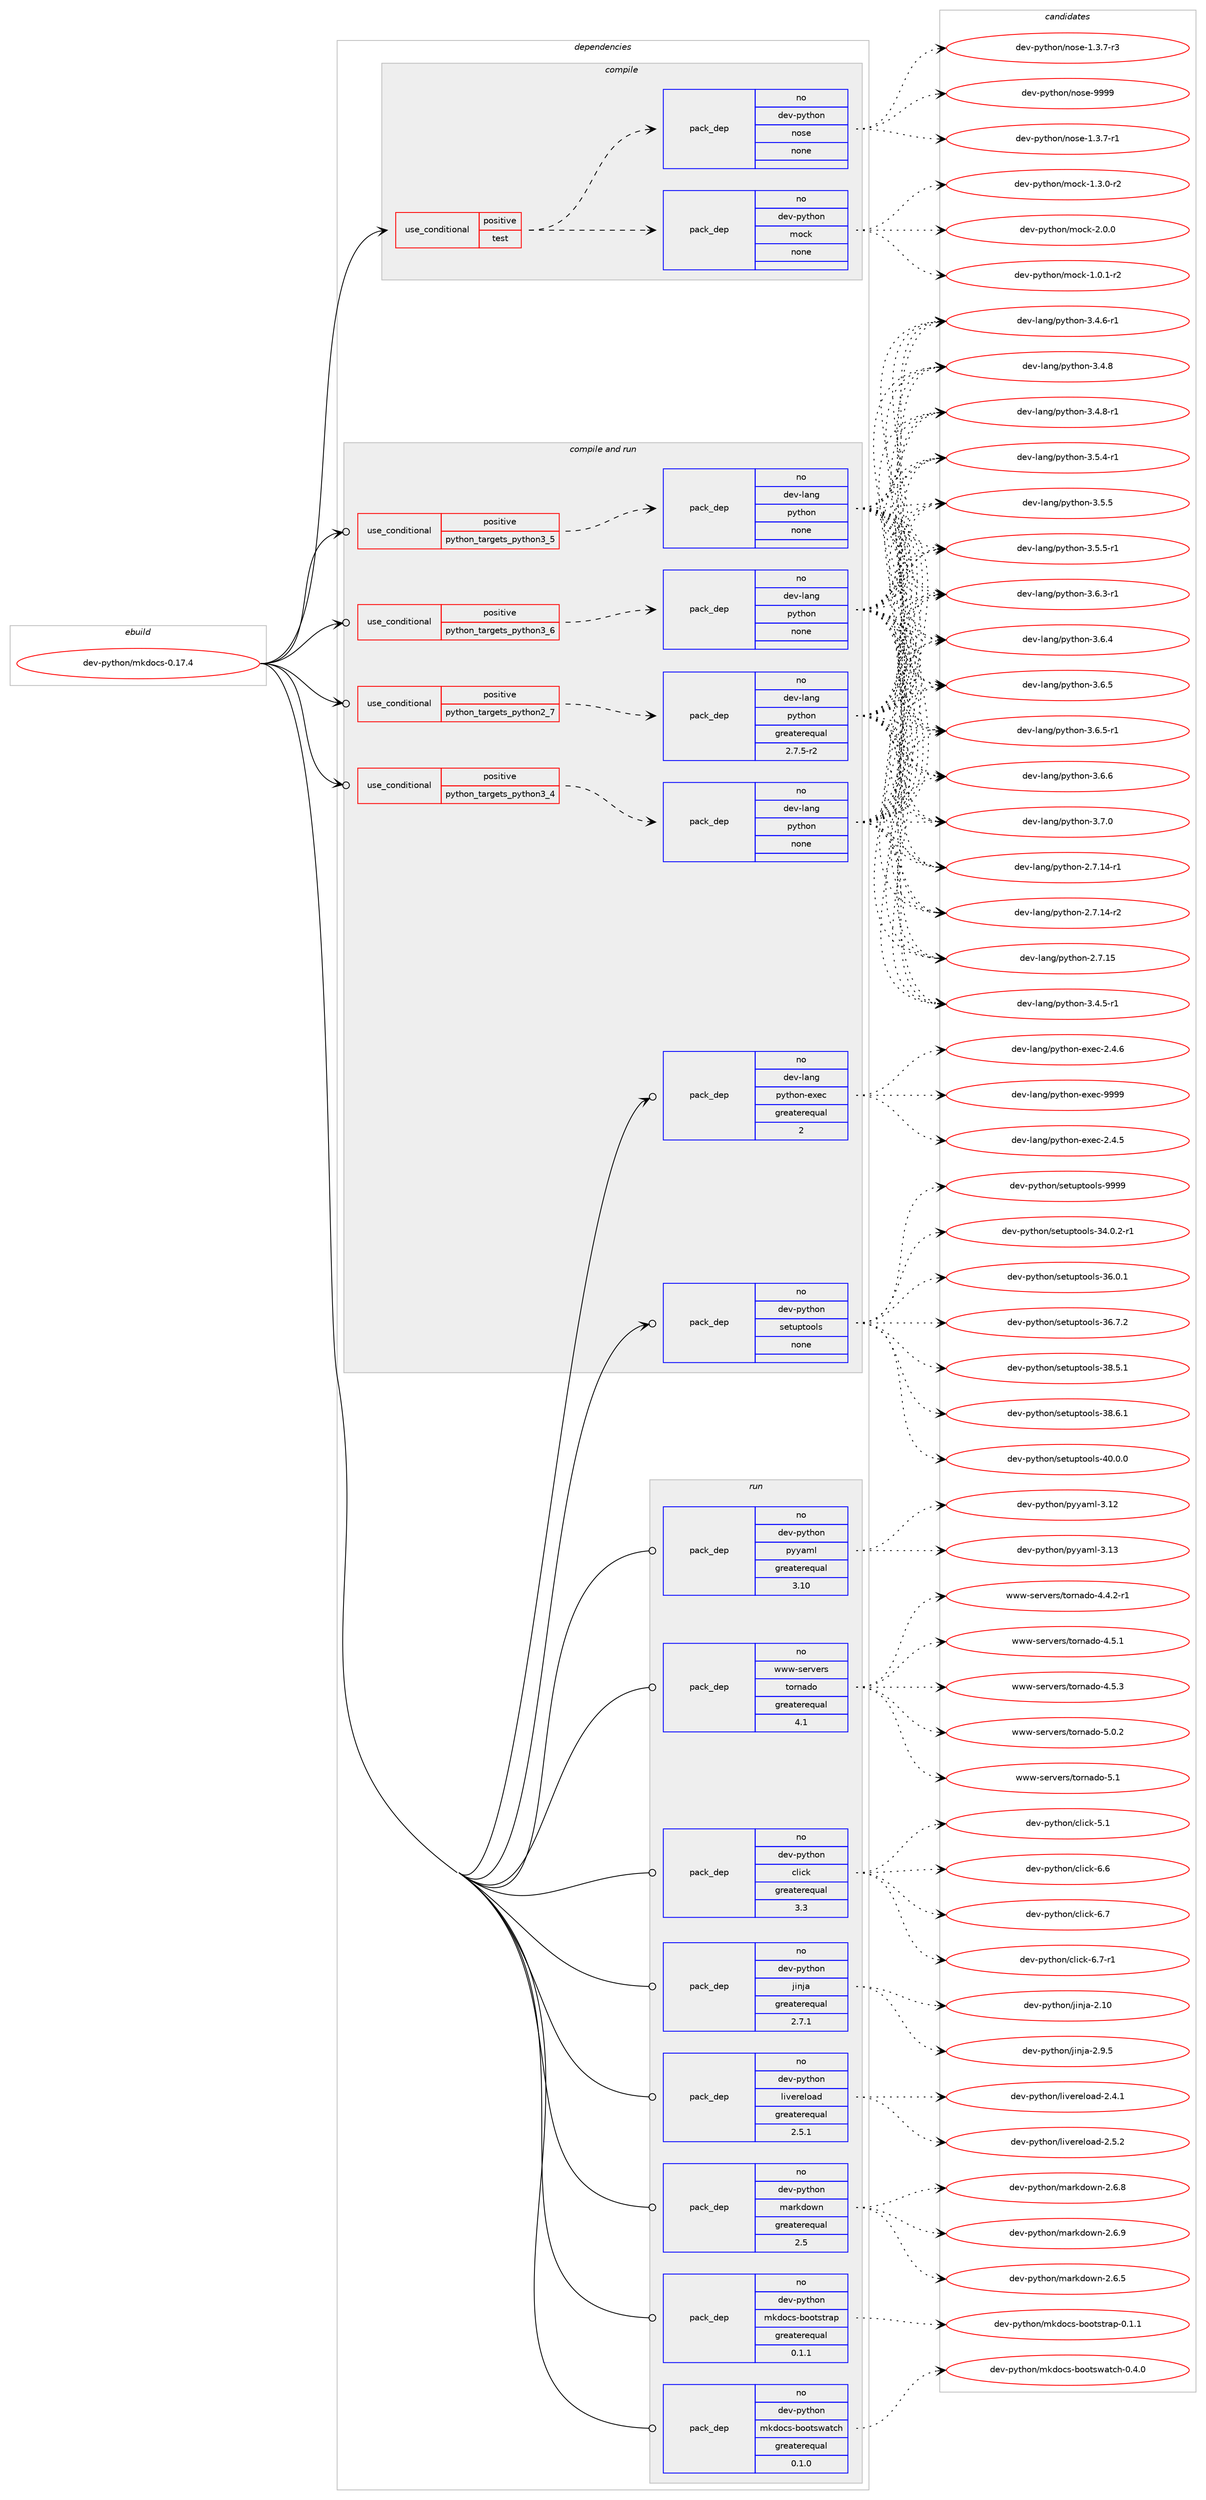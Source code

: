 digraph prolog {

# *************
# Graph options
# *************

newrank=true;
concentrate=true;
compound=true;
graph [rankdir=LR,fontname=Helvetica,fontsize=10,ranksep=1.5];#, ranksep=2.5, nodesep=0.2];
edge  [arrowhead=vee];
node  [fontname=Helvetica,fontsize=10];

# **********
# The ebuild
# **********

subgraph cluster_leftcol {
color=gray;
rank=same;
label=<<i>ebuild</i>>;
id [label="dev-python/mkdocs-0.17.4", color=red, width=4, href="../dev-python/mkdocs-0.17.4.svg"];
}

# ****************
# The dependencies
# ****************

subgraph cluster_midcol {
color=gray;
label=<<i>dependencies</i>>;
subgraph cluster_compile {
fillcolor="#eeeeee";
style=filled;
label=<<i>compile</i>>;
subgraph cond1701 {
dependency5890 [label=<<TABLE BORDER="0" CELLBORDER="1" CELLSPACING="0" CELLPADDING="4"><TR><TD ROWSPAN="3" CELLPADDING="10">use_conditional</TD></TR><TR><TD>positive</TD></TR><TR><TD>test</TD></TR></TABLE>>, shape=none, color=red];
subgraph pack4059 {
dependency5891 [label=<<TABLE BORDER="0" CELLBORDER="1" CELLSPACING="0" CELLPADDING="4" WIDTH="220"><TR><TD ROWSPAN="6" CELLPADDING="30">pack_dep</TD></TR><TR><TD WIDTH="110">no</TD></TR><TR><TD>dev-python</TD></TR><TR><TD>mock</TD></TR><TR><TD>none</TD></TR><TR><TD></TD></TR></TABLE>>, shape=none, color=blue];
}
dependency5890:e -> dependency5891:w [weight=20,style="dashed",arrowhead="vee"];
subgraph pack4060 {
dependency5892 [label=<<TABLE BORDER="0" CELLBORDER="1" CELLSPACING="0" CELLPADDING="4" WIDTH="220"><TR><TD ROWSPAN="6" CELLPADDING="30">pack_dep</TD></TR><TR><TD WIDTH="110">no</TD></TR><TR><TD>dev-python</TD></TR><TR><TD>nose</TD></TR><TR><TD>none</TD></TR><TR><TD></TD></TR></TABLE>>, shape=none, color=blue];
}
dependency5890:e -> dependency5892:w [weight=20,style="dashed",arrowhead="vee"];
}
id:e -> dependency5890:w [weight=20,style="solid",arrowhead="vee"];
}
subgraph cluster_compileandrun {
fillcolor="#eeeeee";
style=filled;
label=<<i>compile and run</i>>;
subgraph cond1702 {
dependency5893 [label=<<TABLE BORDER="0" CELLBORDER="1" CELLSPACING="0" CELLPADDING="4"><TR><TD ROWSPAN="3" CELLPADDING="10">use_conditional</TD></TR><TR><TD>positive</TD></TR><TR><TD>python_targets_python2_7</TD></TR></TABLE>>, shape=none, color=red];
subgraph pack4061 {
dependency5894 [label=<<TABLE BORDER="0" CELLBORDER="1" CELLSPACING="0" CELLPADDING="4" WIDTH="220"><TR><TD ROWSPAN="6" CELLPADDING="30">pack_dep</TD></TR><TR><TD WIDTH="110">no</TD></TR><TR><TD>dev-lang</TD></TR><TR><TD>python</TD></TR><TR><TD>greaterequal</TD></TR><TR><TD>2.7.5-r2</TD></TR></TABLE>>, shape=none, color=blue];
}
dependency5893:e -> dependency5894:w [weight=20,style="dashed",arrowhead="vee"];
}
id:e -> dependency5893:w [weight=20,style="solid",arrowhead="odotvee"];
subgraph cond1703 {
dependency5895 [label=<<TABLE BORDER="0" CELLBORDER="1" CELLSPACING="0" CELLPADDING="4"><TR><TD ROWSPAN="3" CELLPADDING="10">use_conditional</TD></TR><TR><TD>positive</TD></TR><TR><TD>python_targets_python3_4</TD></TR></TABLE>>, shape=none, color=red];
subgraph pack4062 {
dependency5896 [label=<<TABLE BORDER="0" CELLBORDER="1" CELLSPACING="0" CELLPADDING="4" WIDTH="220"><TR><TD ROWSPAN="6" CELLPADDING="30">pack_dep</TD></TR><TR><TD WIDTH="110">no</TD></TR><TR><TD>dev-lang</TD></TR><TR><TD>python</TD></TR><TR><TD>none</TD></TR><TR><TD></TD></TR></TABLE>>, shape=none, color=blue];
}
dependency5895:e -> dependency5896:w [weight=20,style="dashed",arrowhead="vee"];
}
id:e -> dependency5895:w [weight=20,style="solid",arrowhead="odotvee"];
subgraph cond1704 {
dependency5897 [label=<<TABLE BORDER="0" CELLBORDER="1" CELLSPACING="0" CELLPADDING="4"><TR><TD ROWSPAN="3" CELLPADDING="10">use_conditional</TD></TR><TR><TD>positive</TD></TR><TR><TD>python_targets_python3_5</TD></TR></TABLE>>, shape=none, color=red];
subgraph pack4063 {
dependency5898 [label=<<TABLE BORDER="0" CELLBORDER="1" CELLSPACING="0" CELLPADDING="4" WIDTH="220"><TR><TD ROWSPAN="6" CELLPADDING="30">pack_dep</TD></TR><TR><TD WIDTH="110">no</TD></TR><TR><TD>dev-lang</TD></TR><TR><TD>python</TD></TR><TR><TD>none</TD></TR><TR><TD></TD></TR></TABLE>>, shape=none, color=blue];
}
dependency5897:e -> dependency5898:w [weight=20,style="dashed",arrowhead="vee"];
}
id:e -> dependency5897:w [weight=20,style="solid",arrowhead="odotvee"];
subgraph cond1705 {
dependency5899 [label=<<TABLE BORDER="0" CELLBORDER="1" CELLSPACING="0" CELLPADDING="4"><TR><TD ROWSPAN="3" CELLPADDING="10">use_conditional</TD></TR><TR><TD>positive</TD></TR><TR><TD>python_targets_python3_6</TD></TR></TABLE>>, shape=none, color=red];
subgraph pack4064 {
dependency5900 [label=<<TABLE BORDER="0" CELLBORDER="1" CELLSPACING="0" CELLPADDING="4" WIDTH="220"><TR><TD ROWSPAN="6" CELLPADDING="30">pack_dep</TD></TR><TR><TD WIDTH="110">no</TD></TR><TR><TD>dev-lang</TD></TR><TR><TD>python</TD></TR><TR><TD>none</TD></TR><TR><TD></TD></TR></TABLE>>, shape=none, color=blue];
}
dependency5899:e -> dependency5900:w [weight=20,style="dashed",arrowhead="vee"];
}
id:e -> dependency5899:w [weight=20,style="solid",arrowhead="odotvee"];
subgraph pack4065 {
dependency5901 [label=<<TABLE BORDER="0" CELLBORDER="1" CELLSPACING="0" CELLPADDING="4" WIDTH="220"><TR><TD ROWSPAN="6" CELLPADDING="30">pack_dep</TD></TR><TR><TD WIDTH="110">no</TD></TR><TR><TD>dev-lang</TD></TR><TR><TD>python-exec</TD></TR><TR><TD>greaterequal</TD></TR><TR><TD>2</TD></TR></TABLE>>, shape=none, color=blue];
}
id:e -> dependency5901:w [weight=20,style="solid",arrowhead="odotvee"];
subgraph pack4066 {
dependency5902 [label=<<TABLE BORDER="0" CELLBORDER="1" CELLSPACING="0" CELLPADDING="4" WIDTH="220"><TR><TD ROWSPAN="6" CELLPADDING="30">pack_dep</TD></TR><TR><TD WIDTH="110">no</TD></TR><TR><TD>dev-python</TD></TR><TR><TD>setuptools</TD></TR><TR><TD>none</TD></TR><TR><TD></TD></TR></TABLE>>, shape=none, color=blue];
}
id:e -> dependency5902:w [weight=20,style="solid",arrowhead="odotvee"];
}
subgraph cluster_run {
fillcolor="#eeeeee";
style=filled;
label=<<i>run</i>>;
subgraph pack4067 {
dependency5903 [label=<<TABLE BORDER="0" CELLBORDER="1" CELLSPACING="0" CELLPADDING="4" WIDTH="220"><TR><TD ROWSPAN="6" CELLPADDING="30">pack_dep</TD></TR><TR><TD WIDTH="110">no</TD></TR><TR><TD>dev-python</TD></TR><TR><TD>click</TD></TR><TR><TD>greaterequal</TD></TR><TR><TD>3.3</TD></TR></TABLE>>, shape=none, color=blue];
}
id:e -> dependency5903:w [weight=20,style="solid",arrowhead="odot"];
subgraph pack4068 {
dependency5904 [label=<<TABLE BORDER="0" CELLBORDER="1" CELLSPACING="0" CELLPADDING="4" WIDTH="220"><TR><TD ROWSPAN="6" CELLPADDING="30">pack_dep</TD></TR><TR><TD WIDTH="110">no</TD></TR><TR><TD>dev-python</TD></TR><TR><TD>jinja</TD></TR><TR><TD>greaterequal</TD></TR><TR><TD>2.7.1</TD></TR></TABLE>>, shape=none, color=blue];
}
id:e -> dependency5904:w [weight=20,style="solid",arrowhead="odot"];
subgraph pack4069 {
dependency5905 [label=<<TABLE BORDER="0" CELLBORDER="1" CELLSPACING="0" CELLPADDING="4" WIDTH="220"><TR><TD ROWSPAN="6" CELLPADDING="30">pack_dep</TD></TR><TR><TD WIDTH="110">no</TD></TR><TR><TD>dev-python</TD></TR><TR><TD>livereload</TD></TR><TR><TD>greaterequal</TD></TR><TR><TD>2.5.1</TD></TR></TABLE>>, shape=none, color=blue];
}
id:e -> dependency5905:w [weight=20,style="solid",arrowhead="odot"];
subgraph pack4070 {
dependency5906 [label=<<TABLE BORDER="0" CELLBORDER="1" CELLSPACING="0" CELLPADDING="4" WIDTH="220"><TR><TD ROWSPAN="6" CELLPADDING="30">pack_dep</TD></TR><TR><TD WIDTH="110">no</TD></TR><TR><TD>dev-python</TD></TR><TR><TD>markdown</TD></TR><TR><TD>greaterequal</TD></TR><TR><TD>2.5</TD></TR></TABLE>>, shape=none, color=blue];
}
id:e -> dependency5906:w [weight=20,style="solid",arrowhead="odot"];
subgraph pack4071 {
dependency5907 [label=<<TABLE BORDER="0" CELLBORDER="1" CELLSPACING="0" CELLPADDING="4" WIDTH="220"><TR><TD ROWSPAN="6" CELLPADDING="30">pack_dep</TD></TR><TR><TD WIDTH="110">no</TD></TR><TR><TD>dev-python</TD></TR><TR><TD>mkdocs-bootstrap</TD></TR><TR><TD>greaterequal</TD></TR><TR><TD>0.1.1</TD></TR></TABLE>>, shape=none, color=blue];
}
id:e -> dependency5907:w [weight=20,style="solid",arrowhead="odot"];
subgraph pack4072 {
dependency5908 [label=<<TABLE BORDER="0" CELLBORDER="1" CELLSPACING="0" CELLPADDING="4" WIDTH="220"><TR><TD ROWSPAN="6" CELLPADDING="30">pack_dep</TD></TR><TR><TD WIDTH="110">no</TD></TR><TR><TD>dev-python</TD></TR><TR><TD>mkdocs-bootswatch</TD></TR><TR><TD>greaterequal</TD></TR><TR><TD>0.1.0</TD></TR></TABLE>>, shape=none, color=blue];
}
id:e -> dependency5908:w [weight=20,style="solid",arrowhead="odot"];
subgraph pack4073 {
dependency5909 [label=<<TABLE BORDER="0" CELLBORDER="1" CELLSPACING="0" CELLPADDING="4" WIDTH="220"><TR><TD ROWSPAN="6" CELLPADDING="30">pack_dep</TD></TR><TR><TD WIDTH="110">no</TD></TR><TR><TD>dev-python</TD></TR><TR><TD>pyyaml</TD></TR><TR><TD>greaterequal</TD></TR><TR><TD>3.10</TD></TR></TABLE>>, shape=none, color=blue];
}
id:e -> dependency5909:w [weight=20,style="solid",arrowhead="odot"];
subgraph pack4074 {
dependency5910 [label=<<TABLE BORDER="0" CELLBORDER="1" CELLSPACING="0" CELLPADDING="4" WIDTH="220"><TR><TD ROWSPAN="6" CELLPADDING="30">pack_dep</TD></TR><TR><TD WIDTH="110">no</TD></TR><TR><TD>www-servers</TD></TR><TR><TD>tornado</TD></TR><TR><TD>greaterequal</TD></TR><TR><TD>4.1</TD></TR></TABLE>>, shape=none, color=blue];
}
id:e -> dependency5910:w [weight=20,style="solid",arrowhead="odot"];
}
}

# **************
# The candidates
# **************

subgraph cluster_choices {
rank=same;
color=gray;
label=<<i>candidates</i>>;

subgraph choice4059 {
color=black;
nodesep=1;
choice1001011184511212111610411111047109111991074549464846494511450 [label="dev-python/mock-1.0.1-r2", color=red, width=4,href="../dev-python/mock-1.0.1-r2.svg"];
choice1001011184511212111610411111047109111991074549465146484511450 [label="dev-python/mock-1.3.0-r2", color=red, width=4,href="../dev-python/mock-1.3.0-r2.svg"];
choice100101118451121211161041111104710911199107455046484648 [label="dev-python/mock-2.0.0", color=red, width=4,href="../dev-python/mock-2.0.0.svg"];
dependency5891:e -> choice1001011184511212111610411111047109111991074549464846494511450:w [style=dotted,weight="100"];
dependency5891:e -> choice1001011184511212111610411111047109111991074549465146484511450:w [style=dotted,weight="100"];
dependency5891:e -> choice100101118451121211161041111104710911199107455046484648:w [style=dotted,weight="100"];
}
subgraph choice4060 {
color=black;
nodesep=1;
choice10010111845112121116104111110471101111151014549465146554511449 [label="dev-python/nose-1.3.7-r1", color=red, width=4,href="../dev-python/nose-1.3.7-r1.svg"];
choice10010111845112121116104111110471101111151014549465146554511451 [label="dev-python/nose-1.3.7-r3", color=red, width=4,href="../dev-python/nose-1.3.7-r3.svg"];
choice10010111845112121116104111110471101111151014557575757 [label="dev-python/nose-9999", color=red, width=4,href="../dev-python/nose-9999.svg"];
dependency5892:e -> choice10010111845112121116104111110471101111151014549465146554511449:w [style=dotted,weight="100"];
dependency5892:e -> choice10010111845112121116104111110471101111151014549465146554511451:w [style=dotted,weight="100"];
dependency5892:e -> choice10010111845112121116104111110471101111151014557575757:w [style=dotted,weight="100"];
}
subgraph choice4061 {
color=black;
nodesep=1;
choice100101118451089711010347112121116104111110455046554649524511449 [label="dev-lang/python-2.7.14-r1", color=red, width=4,href="../dev-lang/python-2.7.14-r1.svg"];
choice100101118451089711010347112121116104111110455046554649524511450 [label="dev-lang/python-2.7.14-r2", color=red, width=4,href="../dev-lang/python-2.7.14-r2.svg"];
choice10010111845108971101034711212111610411111045504655464953 [label="dev-lang/python-2.7.15", color=red, width=4,href="../dev-lang/python-2.7.15.svg"];
choice1001011184510897110103471121211161041111104551465246534511449 [label="dev-lang/python-3.4.5-r1", color=red, width=4,href="../dev-lang/python-3.4.5-r1.svg"];
choice1001011184510897110103471121211161041111104551465246544511449 [label="dev-lang/python-3.4.6-r1", color=red, width=4,href="../dev-lang/python-3.4.6-r1.svg"];
choice100101118451089711010347112121116104111110455146524656 [label="dev-lang/python-3.4.8", color=red, width=4,href="../dev-lang/python-3.4.8.svg"];
choice1001011184510897110103471121211161041111104551465246564511449 [label="dev-lang/python-3.4.8-r1", color=red, width=4,href="../dev-lang/python-3.4.8-r1.svg"];
choice1001011184510897110103471121211161041111104551465346524511449 [label="dev-lang/python-3.5.4-r1", color=red, width=4,href="../dev-lang/python-3.5.4-r1.svg"];
choice100101118451089711010347112121116104111110455146534653 [label="dev-lang/python-3.5.5", color=red, width=4,href="../dev-lang/python-3.5.5.svg"];
choice1001011184510897110103471121211161041111104551465346534511449 [label="dev-lang/python-3.5.5-r1", color=red, width=4,href="../dev-lang/python-3.5.5-r1.svg"];
choice1001011184510897110103471121211161041111104551465446514511449 [label="dev-lang/python-3.6.3-r1", color=red, width=4,href="../dev-lang/python-3.6.3-r1.svg"];
choice100101118451089711010347112121116104111110455146544652 [label="dev-lang/python-3.6.4", color=red, width=4,href="../dev-lang/python-3.6.4.svg"];
choice100101118451089711010347112121116104111110455146544653 [label="dev-lang/python-3.6.5", color=red, width=4,href="../dev-lang/python-3.6.5.svg"];
choice1001011184510897110103471121211161041111104551465446534511449 [label="dev-lang/python-3.6.5-r1", color=red, width=4,href="../dev-lang/python-3.6.5-r1.svg"];
choice100101118451089711010347112121116104111110455146544654 [label="dev-lang/python-3.6.6", color=red, width=4,href="../dev-lang/python-3.6.6.svg"];
choice100101118451089711010347112121116104111110455146554648 [label="dev-lang/python-3.7.0", color=red, width=4,href="../dev-lang/python-3.7.0.svg"];
dependency5894:e -> choice100101118451089711010347112121116104111110455046554649524511449:w [style=dotted,weight="100"];
dependency5894:e -> choice100101118451089711010347112121116104111110455046554649524511450:w [style=dotted,weight="100"];
dependency5894:e -> choice10010111845108971101034711212111610411111045504655464953:w [style=dotted,weight="100"];
dependency5894:e -> choice1001011184510897110103471121211161041111104551465246534511449:w [style=dotted,weight="100"];
dependency5894:e -> choice1001011184510897110103471121211161041111104551465246544511449:w [style=dotted,weight="100"];
dependency5894:e -> choice100101118451089711010347112121116104111110455146524656:w [style=dotted,weight="100"];
dependency5894:e -> choice1001011184510897110103471121211161041111104551465246564511449:w [style=dotted,weight="100"];
dependency5894:e -> choice1001011184510897110103471121211161041111104551465346524511449:w [style=dotted,weight="100"];
dependency5894:e -> choice100101118451089711010347112121116104111110455146534653:w [style=dotted,weight="100"];
dependency5894:e -> choice1001011184510897110103471121211161041111104551465346534511449:w [style=dotted,weight="100"];
dependency5894:e -> choice1001011184510897110103471121211161041111104551465446514511449:w [style=dotted,weight="100"];
dependency5894:e -> choice100101118451089711010347112121116104111110455146544652:w [style=dotted,weight="100"];
dependency5894:e -> choice100101118451089711010347112121116104111110455146544653:w [style=dotted,weight="100"];
dependency5894:e -> choice1001011184510897110103471121211161041111104551465446534511449:w [style=dotted,weight="100"];
dependency5894:e -> choice100101118451089711010347112121116104111110455146544654:w [style=dotted,weight="100"];
dependency5894:e -> choice100101118451089711010347112121116104111110455146554648:w [style=dotted,weight="100"];
}
subgraph choice4062 {
color=black;
nodesep=1;
choice100101118451089711010347112121116104111110455046554649524511449 [label="dev-lang/python-2.7.14-r1", color=red, width=4,href="../dev-lang/python-2.7.14-r1.svg"];
choice100101118451089711010347112121116104111110455046554649524511450 [label="dev-lang/python-2.7.14-r2", color=red, width=4,href="../dev-lang/python-2.7.14-r2.svg"];
choice10010111845108971101034711212111610411111045504655464953 [label="dev-lang/python-2.7.15", color=red, width=4,href="../dev-lang/python-2.7.15.svg"];
choice1001011184510897110103471121211161041111104551465246534511449 [label="dev-lang/python-3.4.5-r1", color=red, width=4,href="../dev-lang/python-3.4.5-r1.svg"];
choice1001011184510897110103471121211161041111104551465246544511449 [label="dev-lang/python-3.4.6-r1", color=red, width=4,href="../dev-lang/python-3.4.6-r1.svg"];
choice100101118451089711010347112121116104111110455146524656 [label="dev-lang/python-3.4.8", color=red, width=4,href="../dev-lang/python-3.4.8.svg"];
choice1001011184510897110103471121211161041111104551465246564511449 [label="dev-lang/python-3.4.8-r1", color=red, width=4,href="../dev-lang/python-3.4.8-r1.svg"];
choice1001011184510897110103471121211161041111104551465346524511449 [label="dev-lang/python-3.5.4-r1", color=red, width=4,href="../dev-lang/python-3.5.4-r1.svg"];
choice100101118451089711010347112121116104111110455146534653 [label="dev-lang/python-3.5.5", color=red, width=4,href="../dev-lang/python-3.5.5.svg"];
choice1001011184510897110103471121211161041111104551465346534511449 [label="dev-lang/python-3.5.5-r1", color=red, width=4,href="../dev-lang/python-3.5.5-r1.svg"];
choice1001011184510897110103471121211161041111104551465446514511449 [label="dev-lang/python-3.6.3-r1", color=red, width=4,href="../dev-lang/python-3.6.3-r1.svg"];
choice100101118451089711010347112121116104111110455146544652 [label="dev-lang/python-3.6.4", color=red, width=4,href="../dev-lang/python-3.6.4.svg"];
choice100101118451089711010347112121116104111110455146544653 [label="dev-lang/python-3.6.5", color=red, width=4,href="../dev-lang/python-3.6.5.svg"];
choice1001011184510897110103471121211161041111104551465446534511449 [label="dev-lang/python-3.6.5-r1", color=red, width=4,href="../dev-lang/python-3.6.5-r1.svg"];
choice100101118451089711010347112121116104111110455146544654 [label="dev-lang/python-3.6.6", color=red, width=4,href="../dev-lang/python-3.6.6.svg"];
choice100101118451089711010347112121116104111110455146554648 [label="dev-lang/python-3.7.0", color=red, width=4,href="../dev-lang/python-3.7.0.svg"];
dependency5896:e -> choice100101118451089711010347112121116104111110455046554649524511449:w [style=dotted,weight="100"];
dependency5896:e -> choice100101118451089711010347112121116104111110455046554649524511450:w [style=dotted,weight="100"];
dependency5896:e -> choice10010111845108971101034711212111610411111045504655464953:w [style=dotted,weight="100"];
dependency5896:e -> choice1001011184510897110103471121211161041111104551465246534511449:w [style=dotted,weight="100"];
dependency5896:e -> choice1001011184510897110103471121211161041111104551465246544511449:w [style=dotted,weight="100"];
dependency5896:e -> choice100101118451089711010347112121116104111110455146524656:w [style=dotted,weight="100"];
dependency5896:e -> choice1001011184510897110103471121211161041111104551465246564511449:w [style=dotted,weight="100"];
dependency5896:e -> choice1001011184510897110103471121211161041111104551465346524511449:w [style=dotted,weight="100"];
dependency5896:e -> choice100101118451089711010347112121116104111110455146534653:w [style=dotted,weight="100"];
dependency5896:e -> choice1001011184510897110103471121211161041111104551465346534511449:w [style=dotted,weight="100"];
dependency5896:e -> choice1001011184510897110103471121211161041111104551465446514511449:w [style=dotted,weight="100"];
dependency5896:e -> choice100101118451089711010347112121116104111110455146544652:w [style=dotted,weight="100"];
dependency5896:e -> choice100101118451089711010347112121116104111110455146544653:w [style=dotted,weight="100"];
dependency5896:e -> choice1001011184510897110103471121211161041111104551465446534511449:w [style=dotted,weight="100"];
dependency5896:e -> choice100101118451089711010347112121116104111110455146544654:w [style=dotted,weight="100"];
dependency5896:e -> choice100101118451089711010347112121116104111110455146554648:w [style=dotted,weight="100"];
}
subgraph choice4063 {
color=black;
nodesep=1;
choice100101118451089711010347112121116104111110455046554649524511449 [label="dev-lang/python-2.7.14-r1", color=red, width=4,href="../dev-lang/python-2.7.14-r1.svg"];
choice100101118451089711010347112121116104111110455046554649524511450 [label="dev-lang/python-2.7.14-r2", color=red, width=4,href="../dev-lang/python-2.7.14-r2.svg"];
choice10010111845108971101034711212111610411111045504655464953 [label="dev-lang/python-2.7.15", color=red, width=4,href="../dev-lang/python-2.7.15.svg"];
choice1001011184510897110103471121211161041111104551465246534511449 [label="dev-lang/python-3.4.5-r1", color=red, width=4,href="../dev-lang/python-3.4.5-r1.svg"];
choice1001011184510897110103471121211161041111104551465246544511449 [label="dev-lang/python-3.4.6-r1", color=red, width=4,href="../dev-lang/python-3.4.6-r1.svg"];
choice100101118451089711010347112121116104111110455146524656 [label="dev-lang/python-3.4.8", color=red, width=4,href="../dev-lang/python-3.4.8.svg"];
choice1001011184510897110103471121211161041111104551465246564511449 [label="dev-lang/python-3.4.8-r1", color=red, width=4,href="../dev-lang/python-3.4.8-r1.svg"];
choice1001011184510897110103471121211161041111104551465346524511449 [label="dev-lang/python-3.5.4-r1", color=red, width=4,href="../dev-lang/python-3.5.4-r1.svg"];
choice100101118451089711010347112121116104111110455146534653 [label="dev-lang/python-3.5.5", color=red, width=4,href="../dev-lang/python-3.5.5.svg"];
choice1001011184510897110103471121211161041111104551465346534511449 [label="dev-lang/python-3.5.5-r1", color=red, width=4,href="../dev-lang/python-3.5.5-r1.svg"];
choice1001011184510897110103471121211161041111104551465446514511449 [label="dev-lang/python-3.6.3-r1", color=red, width=4,href="../dev-lang/python-3.6.3-r1.svg"];
choice100101118451089711010347112121116104111110455146544652 [label="dev-lang/python-3.6.4", color=red, width=4,href="../dev-lang/python-3.6.4.svg"];
choice100101118451089711010347112121116104111110455146544653 [label="dev-lang/python-3.6.5", color=red, width=4,href="../dev-lang/python-3.6.5.svg"];
choice1001011184510897110103471121211161041111104551465446534511449 [label="dev-lang/python-3.6.5-r1", color=red, width=4,href="../dev-lang/python-3.6.5-r1.svg"];
choice100101118451089711010347112121116104111110455146544654 [label="dev-lang/python-3.6.6", color=red, width=4,href="../dev-lang/python-3.6.6.svg"];
choice100101118451089711010347112121116104111110455146554648 [label="dev-lang/python-3.7.0", color=red, width=4,href="../dev-lang/python-3.7.0.svg"];
dependency5898:e -> choice100101118451089711010347112121116104111110455046554649524511449:w [style=dotted,weight="100"];
dependency5898:e -> choice100101118451089711010347112121116104111110455046554649524511450:w [style=dotted,weight="100"];
dependency5898:e -> choice10010111845108971101034711212111610411111045504655464953:w [style=dotted,weight="100"];
dependency5898:e -> choice1001011184510897110103471121211161041111104551465246534511449:w [style=dotted,weight="100"];
dependency5898:e -> choice1001011184510897110103471121211161041111104551465246544511449:w [style=dotted,weight="100"];
dependency5898:e -> choice100101118451089711010347112121116104111110455146524656:w [style=dotted,weight="100"];
dependency5898:e -> choice1001011184510897110103471121211161041111104551465246564511449:w [style=dotted,weight="100"];
dependency5898:e -> choice1001011184510897110103471121211161041111104551465346524511449:w [style=dotted,weight="100"];
dependency5898:e -> choice100101118451089711010347112121116104111110455146534653:w [style=dotted,weight="100"];
dependency5898:e -> choice1001011184510897110103471121211161041111104551465346534511449:w [style=dotted,weight="100"];
dependency5898:e -> choice1001011184510897110103471121211161041111104551465446514511449:w [style=dotted,weight="100"];
dependency5898:e -> choice100101118451089711010347112121116104111110455146544652:w [style=dotted,weight="100"];
dependency5898:e -> choice100101118451089711010347112121116104111110455146544653:w [style=dotted,weight="100"];
dependency5898:e -> choice1001011184510897110103471121211161041111104551465446534511449:w [style=dotted,weight="100"];
dependency5898:e -> choice100101118451089711010347112121116104111110455146544654:w [style=dotted,weight="100"];
dependency5898:e -> choice100101118451089711010347112121116104111110455146554648:w [style=dotted,weight="100"];
}
subgraph choice4064 {
color=black;
nodesep=1;
choice100101118451089711010347112121116104111110455046554649524511449 [label="dev-lang/python-2.7.14-r1", color=red, width=4,href="../dev-lang/python-2.7.14-r1.svg"];
choice100101118451089711010347112121116104111110455046554649524511450 [label="dev-lang/python-2.7.14-r2", color=red, width=4,href="../dev-lang/python-2.7.14-r2.svg"];
choice10010111845108971101034711212111610411111045504655464953 [label="dev-lang/python-2.7.15", color=red, width=4,href="../dev-lang/python-2.7.15.svg"];
choice1001011184510897110103471121211161041111104551465246534511449 [label="dev-lang/python-3.4.5-r1", color=red, width=4,href="../dev-lang/python-3.4.5-r1.svg"];
choice1001011184510897110103471121211161041111104551465246544511449 [label="dev-lang/python-3.4.6-r1", color=red, width=4,href="../dev-lang/python-3.4.6-r1.svg"];
choice100101118451089711010347112121116104111110455146524656 [label="dev-lang/python-3.4.8", color=red, width=4,href="../dev-lang/python-3.4.8.svg"];
choice1001011184510897110103471121211161041111104551465246564511449 [label="dev-lang/python-3.4.8-r1", color=red, width=4,href="../dev-lang/python-3.4.8-r1.svg"];
choice1001011184510897110103471121211161041111104551465346524511449 [label="dev-lang/python-3.5.4-r1", color=red, width=4,href="../dev-lang/python-3.5.4-r1.svg"];
choice100101118451089711010347112121116104111110455146534653 [label="dev-lang/python-3.5.5", color=red, width=4,href="../dev-lang/python-3.5.5.svg"];
choice1001011184510897110103471121211161041111104551465346534511449 [label="dev-lang/python-3.5.5-r1", color=red, width=4,href="../dev-lang/python-3.5.5-r1.svg"];
choice1001011184510897110103471121211161041111104551465446514511449 [label="dev-lang/python-3.6.3-r1", color=red, width=4,href="../dev-lang/python-3.6.3-r1.svg"];
choice100101118451089711010347112121116104111110455146544652 [label="dev-lang/python-3.6.4", color=red, width=4,href="../dev-lang/python-3.6.4.svg"];
choice100101118451089711010347112121116104111110455146544653 [label="dev-lang/python-3.6.5", color=red, width=4,href="../dev-lang/python-3.6.5.svg"];
choice1001011184510897110103471121211161041111104551465446534511449 [label="dev-lang/python-3.6.5-r1", color=red, width=4,href="../dev-lang/python-3.6.5-r1.svg"];
choice100101118451089711010347112121116104111110455146544654 [label="dev-lang/python-3.6.6", color=red, width=4,href="../dev-lang/python-3.6.6.svg"];
choice100101118451089711010347112121116104111110455146554648 [label="dev-lang/python-3.7.0", color=red, width=4,href="../dev-lang/python-3.7.0.svg"];
dependency5900:e -> choice100101118451089711010347112121116104111110455046554649524511449:w [style=dotted,weight="100"];
dependency5900:e -> choice100101118451089711010347112121116104111110455046554649524511450:w [style=dotted,weight="100"];
dependency5900:e -> choice10010111845108971101034711212111610411111045504655464953:w [style=dotted,weight="100"];
dependency5900:e -> choice1001011184510897110103471121211161041111104551465246534511449:w [style=dotted,weight="100"];
dependency5900:e -> choice1001011184510897110103471121211161041111104551465246544511449:w [style=dotted,weight="100"];
dependency5900:e -> choice100101118451089711010347112121116104111110455146524656:w [style=dotted,weight="100"];
dependency5900:e -> choice1001011184510897110103471121211161041111104551465246564511449:w [style=dotted,weight="100"];
dependency5900:e -> choice1001011184510897110103471121211161041111104551465346524511449:w [style=dotted,weight="100"];
dependency5900:e -> choice100101118451089711010347112121116104111110455146534653:w [style=dotted,weight="100"];
dependency5900:e -> choice1001011184510897110103471121211161041111104551465346534511449:w [style=dotted,weight="100"];
dependency5900:e -> choice1001011184510897110103471121211161041111104551465446514511449:w [style=dotted,weight="100"];
dependency5900:e -> choice100101118451089711010347112121116104111110455146544652:w [style=dotted,weight="100"];
dependency5900:e -> choice100101118451089711010347112121116104111110455146544653:w [style=dotted,weight="100"];
dependency5900:e -> choice1001011184510897110103471121211161041111104551465446534511449:w [style=dotted,weight="100"];
dependency5900:e -> choice100101118451089711010347112121116104111110455146544654:w [style=dotted,weight="100"];
dependency5900:e -> choice100101118451089711010347112121116104111110455146554648:w [style=dotted,weight="100"];
}
subgraph choice4065 {
color=black;
nodesep=1;
choice1001011184510897110103471121211161041111104510112010199455046524653 [label="dev-lang/python-exec-2.4.5", color=red, width=4,href="../dev-lang/python-exec-2.4.5.svg"];
choice1001011184510897110103471121211161041111104510112010199455046524654 [label="dev-lang/python-exec-2.4.6", color=red, width=4,href="../dev-lang/python-exec-2.4.6.svg"];
choice10010111845108971101034711212111610411111045101120101994557575757 [label="dev-lang/python-exec-9999", color=red, width=4,href="../dev-lang/python-exec-9999.svg"];
dependency5901:e -> choice1001011184510897110103471121211161041111104510112010199455046524653:w [style=dotted,weight="100"];
dependency5901:e -> choice1001011184510897110103471121211161041111104510112010199455046524654:w [style=dotted,weight="100"];
dependency5901:e -> choice10010111845108971101034711212111610411111045101120101994557575757:w [style=dotted,weight="100"];
}
subgraph choice4066 {
color=black;
nodesep=1;
choice1001011184511212111610411111047115101116117112116111111108115455152464846504511449 [label="dev-python/setuptools-34.0.2-r1", color=red, width=4,href="../dev-python/setuptools-34.0.2-r1.svg"];
choice100101118451121211161041111104711510111611711211611111110811545515446484649 [label="dev-python/setuptools-36.0.1", color=red, width=4,href="../dev-python/setuptools-36.0.1.svg"];
choice100101118451121211161041111104711510111611711211611111110811545515446554650 [label="dev-python/setuptools-36.7.2", color=red, width=4,href="../dev-python/setuptools-36.7.2.svg"];
choice100101118451121211161041111104711510111611711211611111110811545515646534649 [label="dev-python/setuptools-38.5.1", color=red, width=4,href="../dev-python/setuptools-38.5.1.svg"];
choice100101118451121211161041111104711510111611711211611111110811545515646544649 [label="dev-python/setuptools-38.6.1", color=red, width=4,href="../dev-python/setuptools-38.6.1.svg"];
choice100101118451121211161041111104711510111611711211611111110811545524846484648 [label="dev-python/setuptools-40.0.0", color=red, width=4,href="../dev-python/setuptools-40.0.0.svg"];
choice10010111845112121116104111110471151011161171121161111111081154557575757 [label="dev-python/setuptools-9999", color=red, width=4,href="../dev-python/setuptools-9999.svg"];
dependency5902:e -> choice1001011184511212111610411111047115101116117112116111111108115455152464846504511449:w [style=dotted,weight="100"];
dependency5902:e -> choice100101118451121211161041111104711510111611711211611111110811545515446484649:w [style=dotted,weight="100"];
dependency5902:e -> choice100101118451121211161041111104711510111611711211611111110811545515446554650:w [style=dotted,weight="100"];
dependency5902:e -> choice100101118451121211161041111104711510111611711211611111110811545515646534649:w [style=dotted,weight="100"];
dependency5902:e -> choice100101118451121211161041111104711510111611711211611111110811545515646544649:w [style=dotted,weight="100"];
dependency5902:e -> choice100101118451121211161041111104711510111611711211611111110811545524846484648:w [style=dotted,weight="100"];
dependency5902:e -> choice10010111845112121116104111110471151011161171121161111111081154557575757:w [style=dotted,weight="100"];
}
subgraph choice4067 {
color=black;
nodesep=1;
choice1001011184511212111610411111047991081059910745534649 [label="dev-python/click-5.1", color=red, width=4,href="../dev-python/click-5.1.svg"];
choice1001011184511212111610411111047991081059910745544654 [label="dev-python/click-6.6", color=red, width=4,href="../dev-python/click-6.6.svg"];
choice1001011184511212111610411111047991081059910745544655 [label="dev-python/click-6.7", color=red, width=4,href="../dev-python/click-6.7.svg"];
choice10010111845112121116104111110479910810599107455446554511449 [label="dev-python/click-6.7-r1", color=red, width=4,href="../dev-python/click-6.7-r1.svg"];
dependency5903:e -> choice1001011184511212111610411111047991081059910745534649:w [style=dotted,weight="100"];
dependency5903:e -> choice1001011184511212111610411111047991081059910745544654:w [style=dotted,weight="100"];
dependency5903:e -> choice1001011184511212111610411111047991081059910745544655:w [style=dotted,weight="100"];
dependency5903:e -> choice10010111845112121116104111110479910810599107455446554511449:w [style=dotted,weight="100"];
}
subgraph choice4068 {
color=black;
nodesep=1;
choice1001011184511212111610411111047106105110106974550464948 [label="dev-python/jinja-2.10", color=red, width=4,href="../dev-python/jinja-2.10.svg"];
choice100101118451121211161041111104710610511010697455046574653 [label="dev-python/jinja-2.9.5", color=red, width=4,href="../dev-python/jinja-2.9.5.svg"];
dependency5904:e -> choice1001011184511212111610411111047106105110106974550464948:w [style=dotted,weight="100"];
dependency5904:e -> choice100101118451121211161041111104710610511010697455046574653:w [style=dotted,weight="100"];
}
subgraph choice4069 {
color=black;
nodesep=1;
choice100101118451121211161041111104710810511810111410110811197100455046524649 [label="dev-python/livereload-2.4.1", color=red, width=4,href="../dev-python/livereload-2.4.1.svg"];
choice100101118451121211161041111104710810511810111410110811197100455046534650 [label="dev-python/livereload-2.5.2", color=red, width=4,href="../dev-python/livereload-2.5.2.svg"];
dependency5905:e -> choice100101118451121211161041111104710810511810111410110811197100455046524649:w [style=dotted,weight="100"];
dependency5905:e -> choice100101118451121211161041111104710810511810111410110811197100455046534650:w [style=dotted,weight="100"];
}
subgraph choice4070 {
color=black;
nodesep=1;
choice100101118451121211161041111104710997114107100111119110455046544653 [label="dev-python/markdown-2.6.5", color=red, width=4,href="../dev-python/markdown-2.6.5.svg"];
choice100101118451121211161041111104710997114107100111119110455046544656 [label="dev-python/markdown-2.6.8", color=red, width=4,href="../dev-python/markdown-2.6.8.svg"];
choice100101118451121211161041111104710997114107100111119110455046544657 [label="dev-python/markdown-2.6.9", color=red, width=4,href="../dev-python/markdown-2.6.9.svg"];
dependency5906:e -> choice100101118451121211161041111104710997114107100111119110455046544653:w [style=dotted,weight="100"];
dependency5906:e -> choice100101118451121211161041111104710997114107100111119110455046544656:w [style=dotted,weight="100"];
dependency5906:e -> choice100101118451121211161041111104710997114107100111119110455046544657:w [style=dotted,weight="100"];
}
subgraph choice4071 {
color=black;
nodesep=1;
choice100101118451121211161041111104710910710011199115459811111111611511611497112454846494649 [label="dev-python/mkdocs-bootstrap-0.1.1", color=red, width=4,href="../dev-python/mkdocs-bootstrap-0.1.1.svg"];
dependency5907:e -> choice100101118451121211161041111104710910710011199115459811111111611511611497112454846494649:w [style=dotted,weight="100"];
}
subgraph choice4072 {
color=black;
nodesep=1;
choice10010111845112121116104111110471091071001119911545981111111161151199711699104454846524648 [label="dev-python/mkdocs-bootswatch-0.4.0", color=red, width=4,href="../dev-python/mkdocs-bootswatch-0.4.0.svg"];
dependency5908:e -> choice10010111845112121116104111110471091071001119911545981111111161151199711699104454846524648:w [style=dotted,weight="100"];
}
subgraph choice4073 {
color=black;
nodesep=1;
choice1001011184511212111610411111047112121121971091084551464950 [label="dev-python/pyyaml-3.12", color=red, width=4,href="../dev-python/pyyaml-3.12.svg"];
choice1001011184511212111610411111047112121121971091084551464951 [label="dev-python/pyyaml-3.13", color=red, width=4,href="../dev-python/pyyaml-3.13.svg"];
dependency5909:e -> choice1001011184511212111610411111047112121121971091084551464950:w [style=dotted,weight="100"];
dependency5909:e -> choice1001011184511212111610411111047112121121971091084551464951:w [style=dotted,weight="100"];
}
subgraph choice4074 {
color=black;
nodesep=1;
choice1191191194511510111411810111411547116111114110971001114552465246504511449 [label="www-servers/tornado-4.4.2-r1", color=red, width=4,href="../www-servers/tornado-4.4.2-r1.svg"];
choice119119119451151011141181011141154711611111411097100111455246534649 [label="www-servers/tornado-4.5.1", color=red, width=4,href="../www-servers/tornado-4.5.1.svg"];
choice119119119451151011141181011141154711611111411097100111455246534651 [label="www-servers/tornado-4.5.3", color=red, width=4,href="../www-servers/tornado-4.5.3.svg"];
choice119119119451151011141181011141154711611111411097100111455346484650 [label="www-servers/tornado-5.0.2", color=red, width=4,href="../www-servers/tornado-5.0.2.svg"];
choice11911911945115101114118101114115471161111141109710011145534649 [label="www-servers/tornado-5.1", color=red, width=4,href="../www-servers/tornado-5.1.svg"];
dependency5910:e -> choice1191191194511510111411810111411547116111114110971001114552465246504511449:w [style=dotted,weight="100"];
dependency5910:e -> choice119119119451151011141181011141154711611111411097100111455246534649:w [style=dotted,weight="100"];
dependency5910:e -> choice119119119451151011141181011141154711611111411097100111455246534651:w [style=dotted,weight="100"];
dependency5910:e -> choice119119119451151011141181011141154711611111411097100111455346484650:w [style=dotted,weight="100"];
dependency5910:e -> choice11911911945115101114118101114115471161111141109710011145534649:w [style=dotted,weight="100"];
}
}

}
